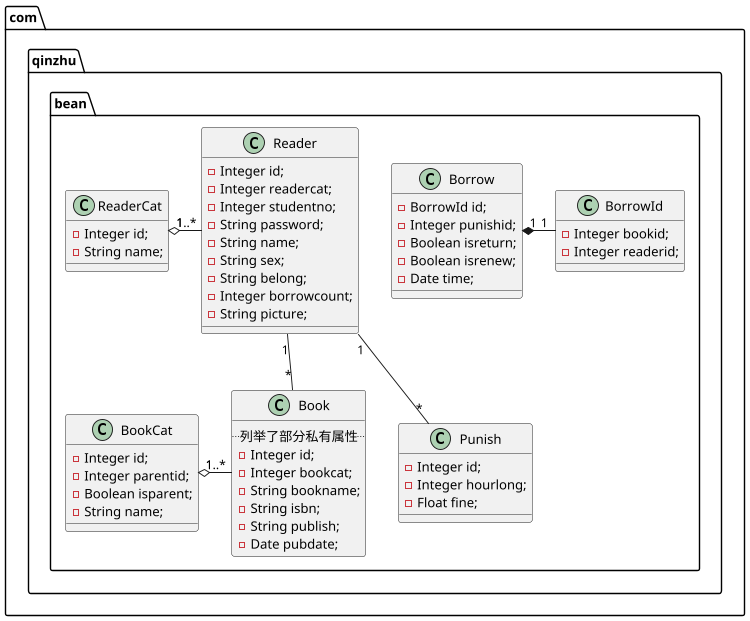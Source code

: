 @startuml
scale 750 width
package com.qinzhu.bean <<Folder>> {
  Borrow"1"*-"1"BorrowId
  Reader "1"-- "*" Book
  ReaderCat"1" o- "1..*"Reader
  BookCat"1" o- "1..*"Book
  Reader"1"--"*"Punish
  class Book{
  ..列举了部分私有属性..
  	- Integer id;
  	- Integer bookcat;
  	- String bookname;
  	- String isbn;
  	- String publish;
  	- Date pubdate;
  }
  class BookCat{
    - Integer id;
    - Integer parentid;
    - Boolean isparent;
    - String name;
  }
  class Borrow{
    - BorrowId id;
    - Integer punishid;
    - Boolean isreturn;
    - Boolean isrenew;
    - Date time;
  }
  class BorrowId{
    - Integer bookid;
    - Integer readerid;
  }
  class Punish{
  - Integer id;
  - Integer hourlong;
  - Float fine;
  }
  class Reader{
  	- Integer id;
  	- Integer readercat;
  	- Integer studentno;
  	- String password;
  	- String name;
  	- String sex;
  	- String belong;
  	- Integer borrowcount;
  	- String picture;
  }
  class ReaderCat{
  	- Integer id;
  	- String name;
  }
}

@enduml